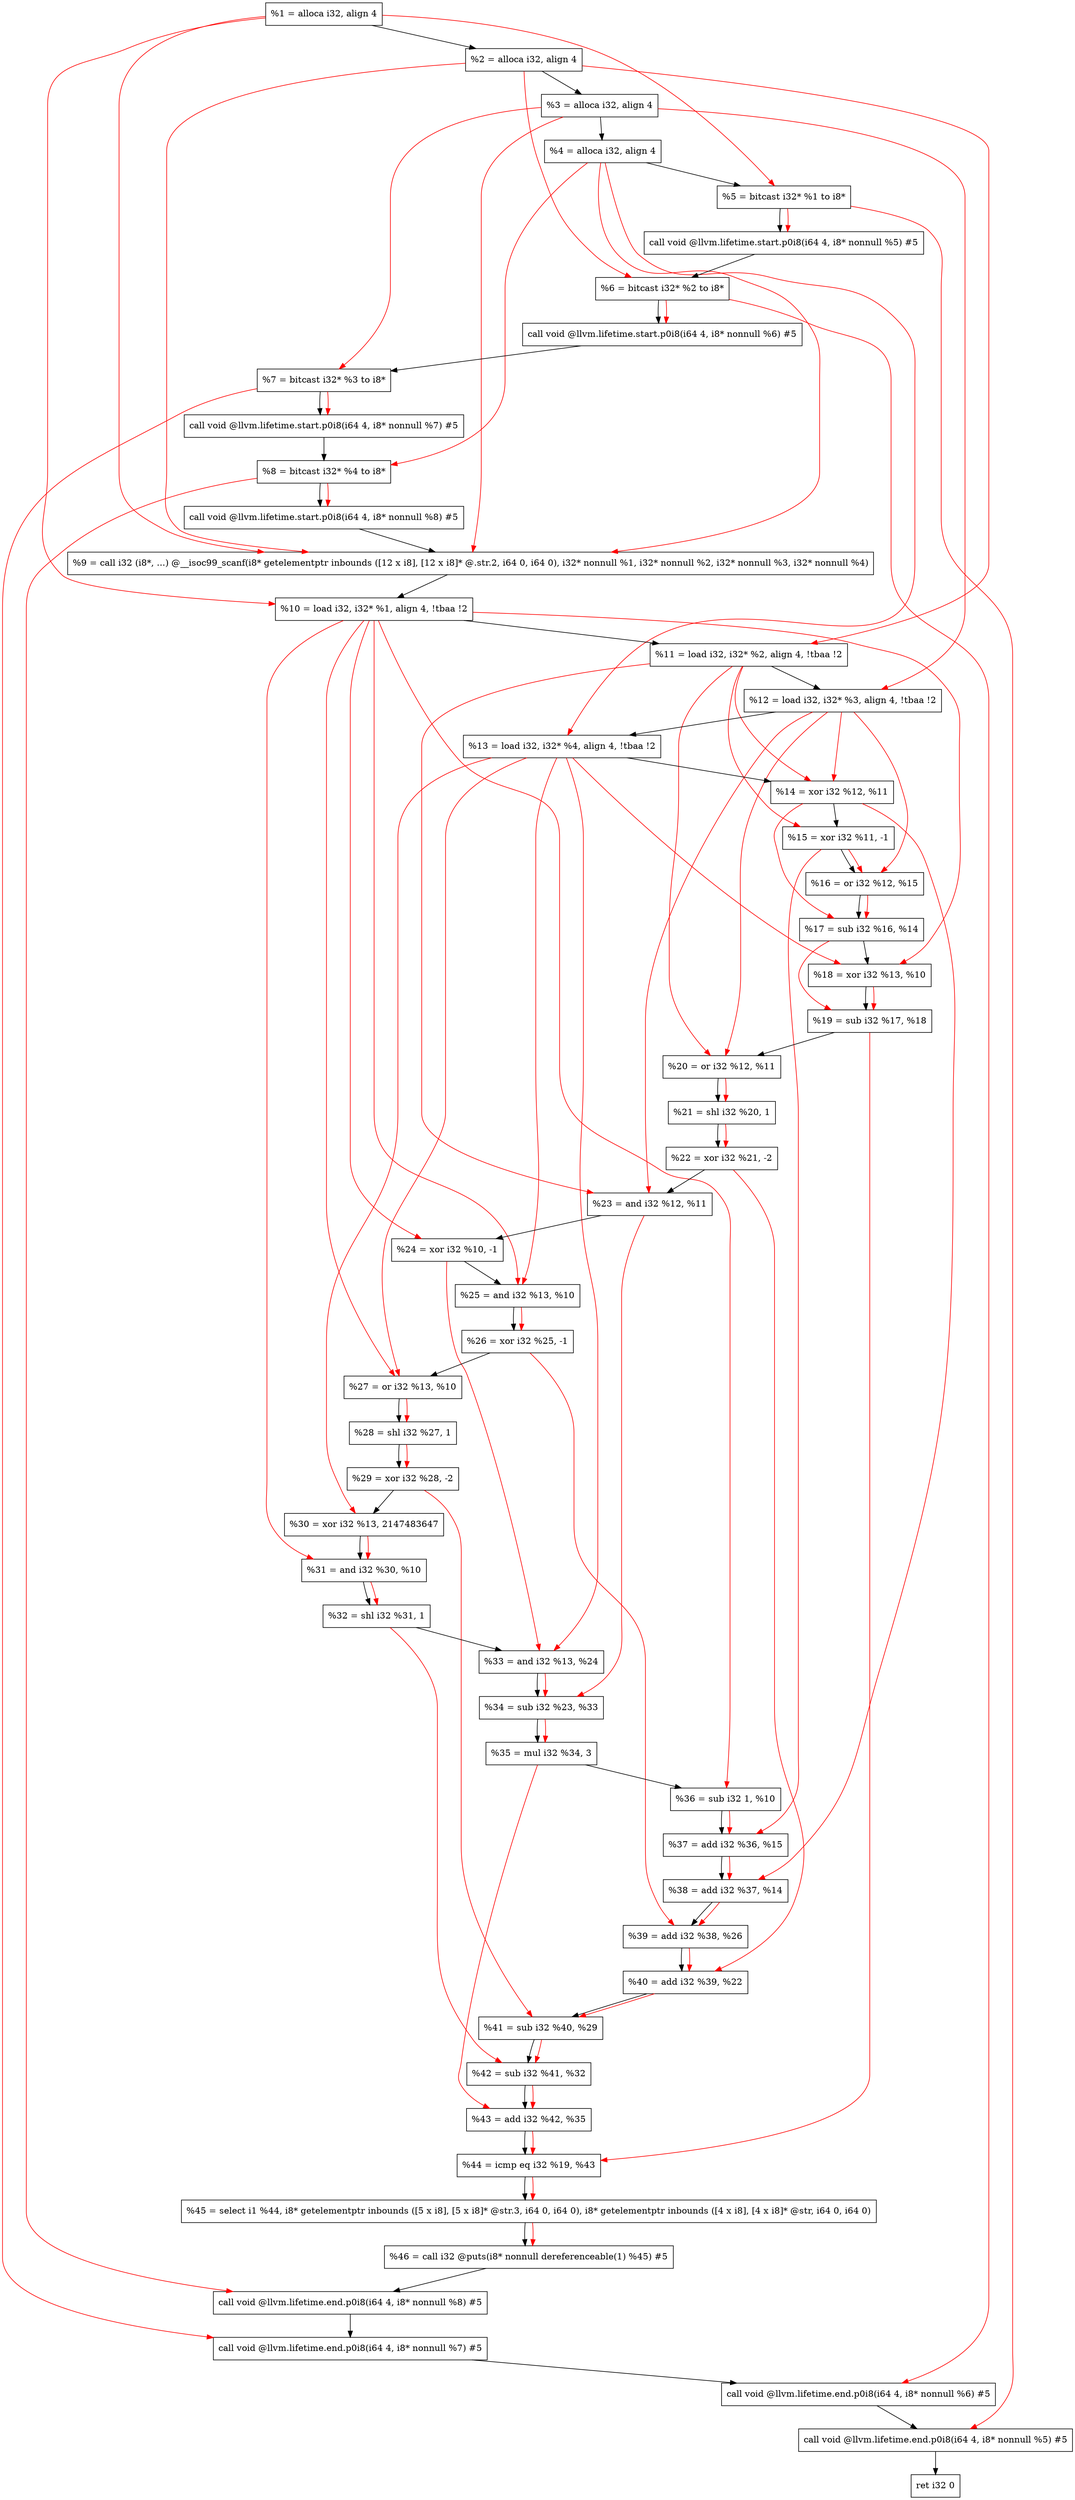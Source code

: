 digraph "DFG for'main' function" {
	Node0x1205628[shape=record, label="  %1 = alloca i32, align 4"];
	Node0x12056a8[shape=record, label="  %2 = alloca i32, align 4"];
	Node0x1205738[shape=record, label="  %3 = alloca i32, align 4"];
	Node0x1205798[shape=record, label="  %4 = alloca i32, align 4"];
	Node0x1205848[shape=record, label="  %5 = bitcast i32* %1 to i8*"];
	Node0x1205c78[shape=record, label="  call void @llvm.lifetime.start.p0i8(i64 4, i8* nonnull %5) #5"];
	Node0x1205d58[shape=record, label="  %6 = bitcast i32* %2 to i8*"];
	Node0x1205e58[shape=record, label="  call void @llvm.lifetime.start.p0i8(i64 4, i8* nonnull %6) #5"];
	Node0x1205f18[shape=record, label="  %7 = bitcast i32* %3 to i8*"];
	Node0x1205fc8[shape=record, label="  call void @llvm.lifetime.start.p0i8(i64 4, i8* nonnull %7) #5"];
	Node0x1206088[shape=record, label="  %8 = bitcast i32* %4 to i8*"];
	Node0x1206138[shape=record, label="  call void @llvm.lifetime.start.p0i8(i64 4, i8* nonnull %8) #5"];
	Node0x12009a0[shape=record, label="  %9 = call i32 (i8*, ...) @__isoc99_scanf(i8* getelementptr inbounds ([12 x i8], [12 x i8]* @.str.2, i64 0, i64 0), i32* nonnull %1, i32* nonnull %2, i32* nonnull %3, i32* nonnull %4)"];
	Node0x1206338[shape=record, label="  %10 = load i32, i32* %1, align 4, !tbaa !2"];
	Node0x12072a8[shape=record, label="  %11 = load i32, i32* %2, align 4, !tbaa !2"];
	Node0x1207918[shape=record, label="  %12 = load i32, i32* %3, align 4, !tbaa !2"];
	Node0x1207978[shape=record, label="  %13 = load i32, i32* %4, align 4, !tbaa !2"];
	Node0x12079f0[shape=record, label="  %14 = xor i32 %12, %11"];
	Node0x1207a60[shape=record, label="  %15 = xor i32 %11, -1"];
	Node0x1207ad0[shape=record, label="  %16 = or i32 %12, %15"];
	Node0x1207b40[shape=record, label="  %17 = sub i32 %16, %14"];
	Node0x1207bb0[shape=record, label="  %18 = xor i32 %13, %10"];
	Node0x1207c20[shape=record, label="  %19 = sub i32 %17, %18"];
	Node0x1207c90[shape=record, label="  %20 = or i32 %12, %11"];
	Node0x1207d00[shape=record, label="  %21 = shl i32 %20, 1"];
	Node0x1207d70[shape=record, label="  %22 = xor i32 %21, -2"];
	Node0x1207de0[shape=record, label="  %23 = and i32 %12, %11"];
	Node0x1207e50[shape=record, label="  %24 = xor i32 %10, -1"];
	Node0x1207ec0[shape=record, label="  %25 = and i32 %13, %10"];
	Node0x1207f30[shape=record, label="  %26 = xor i32 %25, -1"];
	Node0x1207fa0[shape=record, label="  %27 = or i32 %13, %10"];
	Node0x1208010[shape=record, label="  %28 = shl i32 %27, 1"];
	Node0x1208080[shape=record, label="  %29 = xor i32 %28, -2"];
	Node0x12080f0[shape=record, label="  %30 = xor i32 %13, 2147483647"];
	Node0x1208160[shape=record, label="  %31 = and i32 %30, %10"];
	Node0x12081d0[shape=record, label="  %32 = shl i32 %31, 1"];
	Node0x1208240[shape=record, label="  %33 = and i32 %13, %24"];
	Node0x12082b0[shape=record, label="  %34 = sub i32 %23, %33"];
	Node0x1208320[shape=record, label="  %35 = mul i32 %34, 3"];
	Node0x1208390[shape=record, label="  %36 = sub i32 1, %10"];
	Node0x1208400[shape=record, label="  %37 = add i32 %36, %15"];
	Node0x1208470[shape=record, label="  %38 = add i32 %37, %14"];
	Node0x12084e0[shape=record, label="  %39 = add i32 %38, %26"];
	Node0x1208550[shape=record, label="  %40 = add i32 %39, %22"];
	Node0x12085c0[shape=record, label="  %41 = sub i32 %40, %29"];
	Node0x1208630[shape=record, label="  %42 = sub i32 %41, %32"];
	Node0x12086a0[shape=record, label="  %43 = add i32 %42, %35"];
	Node0x1208710[shape=record, label="  %44 = icmp eq i32 %19, %43"];
	Node0x11a58b8[shape=record, label="  %45 = select i1 %44, i8* getelementptr inbounds ([5 x i8], [5 x i8]* @str.3, i64 0, i64 0), i8* getelementptr inbounds ([4 x i8], [4 x i8]* @str, i64 0, i64 0)"];
	Node0x12087a0[shape=record, label="  %46 = call i32 @puts(i8* nonnull dereferenceable(1) %45) #5"];
	Node0x1208a48[shape=record, label="  call void @llvm.lifetime.end.p0i8(i64 4, i8* nonnull %8) #5"];
	Node0x1208ba8[shape=record, label="  call void @llvm.lifetime.end.p0i8(i64 4, i8* nonnull %7) #5"];
	Node0x1208cb8[shape=record, label="  call void @llvm.lifetime.end.p0i8(i64 4, i8* nonnull %6) #5"];
	Node0x1208dc8[shape=record, label="  call void @llvm.lifetime.end.p0i8(i64 4, i8* nonnull %5) #5"];
	Node0x1208e88[shape=record, label="  ret i32 0"];
	Node0x1205628 -> Node0x12056a8;
	Node0x12056a8 -> Node0x1205738;
	Node0x1205738 -> Node0x1205798;
	Node0x1205798 -> Node0x1205848;
	Node0x1205848 -> Node0x1205c78;
	Node0x1205c78 -> Node0x1205d58;
	Node0x1205d58 -> Node0x1205e58;
	Node0x1205e58 -> Node0x1205f18;
	Node0x1205f18 -> Node0x1205fc8;
	Node0x1205fc8 -> Node0x1206088;
	Node0x1206088 -> Node0x1206138;
	Node0x1206138 -> Node0x12009a0;
	Node0x12009a0 -> Node0x1206338;
	Node0x1206338 -> Node0x12072a8;
	Node0x12072a8 -> Node0x1207918;
	Node0x1207918 -> Node0x1207978;
	Node0x1207978 -> Node0x12079f0;
	Node0x12079f0 -> Node0x1207a60;
	Node0x1207a60 -> Node0x1207ad0;
	Node0x1207ad0 -> Node0x1207b40;
	Node0x1207b40 -> Node0x1207bb0;
	Node0x1207bb0 -> Node0x1207c20;
	Node0x1207c20 -> Node0x1207c90;
	Node0x1207c90 -> Node0x1207d00;
	Node0x1207d00 -> Node0x1207d70;
	Node0x1207d70 -> Node0x1207de0;
	Node0x1207de0 -> Node0x1207e50;
	Node0x1207e50 -> Node0x1207ec0;
	Node0x1207ec0 -> Node0x1207f30;
	Node0x1207f30 -> Node0x1207fa0;
	Node0x1207fa0 -> Node0x1208010;
	Node0x1208010 -> Node0x1208080;
	Node0x1208080 -> Node0x12080f0;
	Node0x12080f0 -> Node0x1208160;
	Node0x1208160 -> Node0x12081d0;
	Node0x12081d0 -> Node0x1208240;
	Node0x1208240 -> Node0x12082b0;
	Node0x12082b0 -> Node0x1208320;
	Node0x1208320 -> Node0x1208390;
	Node0x1208390 -> Node0x1208400;
	Node0x1208400 -> Node0x1208470;
	Node0x1208470 -> Node0x12084e0;
	Node0x12084e0 -> Node0x1208550;
	Node0x1208550 -> Node0x12085c0;
	Node0x12085c0 -> Node0x1208630;
	Node0x1208630 -> Node0x12086a0;
	Node0x12086a0 -> Node0x1208710;
	Node0x1208710 -> Node0x11a58b8;
	Node0x11a58b8 -> Node0x12087a0;
	Node0x12087a0 -> Node0x1208a48;
	Node0x1208a48 -> Node0x1208ba8;
	Node0x1208ba8 -> Node0x1208cb8;
	Node0x1208cb8 -> Node0x1208dc8;
	Node0x1208dc8 -> Node0x1208e88;
edge [color=red]
	Node0x1205628 -> Node0x1205848;
	Node0x1205848 -> Node0x1205c78;
	Node0x12056a8 -> Node0x1205d58;
	Node0x1205d58 -> Node0x1205e58;
	Node0x1205738 -> Node0x1205f18;
	Node0x1205f18 -> Node0x1205fc8;
	Node0x1205798 -> Node0x1206088;
	Node0x1206088 -> Node0x1206138;
	Node0x1205628 -> Node0x12009a0;
	Node0x12056a8 -> Node0x12009a0;
	Node0x1205738 -> Node0x12009a0;
	Node0x1205798 -> Node0x12009a0;
	Node0x1205628 -> Node0x1206338;
	Node0x12056a8 -> Node0x12072a8;
	Node0x1205738 -> Node0x1207918;
	Node0x1205798 -> Node0x1207978;
	Node0x1207918 -> Node0x12079f0;
	Node0x12072a8 -> Node0x12079f0;
	Node0x12072a8 -> Node0x1207a60;
	Node0x1207918 -> Node0x1207ad0;
	Node0x1207a60 -> Node0x1207ad0;
	Node0x1207ad0 -> Node0x1207b40;
	Node0x12079f0 -> Node0x1207b40;
	Node0x1207978 -> Node0x1207bb0;
	Node0x1206338 -> Node0x1207bb0;
	Node0x1207b40 -> Node0x1207c20;
	Node0x1207bb0 -> Node0x1207c20;
	Node0x1207918 -> Node0x1207c90;
	Node0x12072a8 -> Node0x1207c90;
	Node0x1207c90 -> Node0x1207d00;
	Node0x1207d00 -> Node0x1207d70;
	Node0x1207918 -> Node0x1207de0;
	Node0x12072a8 -> Node0x1207de0;
	Node0x1206338 -> Node0x1207e50;
	Node0x1207978 -> Node0x1207ec0;
	Node0x1206338 -> Node0x1207ec0;
	Node0x1207ec0 -> Node0x1207f30;
	Node0x1207978 -> Node0x1207fa0;
	Node0x1206338 -> Node0x1207fa0;
	Node0x1207fa0 -> Node0x1208010;
	Node0x1208010 -> Node0x1208080;
	Node0x1207978 -> Node0x12080f0;
	Node0x12080f0 -> Node0x1208160;
	Node0x1206338 -> Node0x1208160;
	Node0x1208160 -> Node0x12081d0;
	Node0x1207978 -> Node0x1208240;
	Node0x1207e50 -> Node0x1208240;
	Node0x1207de0 -> Node0x12082b0;
	Node0x1208240 -> Node0x12082b0;
	Node0x12082b0 -> Node0x1208320;
	Node0x1206338 -> Node0x1208390;
	Node0x1208390 -> Node0x1208400;
	Node0x1207a60 -> Node0x1208400;
	Node0x1208400 -> Node0x1208470;
	Node0x12079f0 -> Node0x1208470;
	Node0x1208470 -> Node0x12084e0;
	Node0x1207f30 -> Node0x12084e0;
	Node0x12084e0 -> Node0x1208550;
	Node0x1207d70 -> Node0x1208550;
	Node0x1208550 -> Node0x12085c0;
	Node0x1208080 -> Node0x12085c0;
	Node0x12085c0 -> Node0x1208630;
	Node0x12081d0 -> Node0x1208630;
	Node0x1208630 -> Node0x12086a0;
	Node0x1208320 -> Node0x12086a0;
	Node0x1207c20 -> Node0x1208710;
	Node0x12086a0 -> Node0x1208710;
	Node0x1208710 -> Node0x11a58b8;
	Node0x11a58b8 -> Node0x12087a0;
	Node0x1206088 -> Node0x1208a48;
	Node0x1205f18 -> Node0x1208ba8;
	Node0x1205d58 -> Node0x1208cb8;
	Node0x1205848 -> Node0x1208dc8;
}
